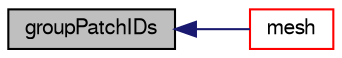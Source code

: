 digraph "groupPatchIDs"
{
  bgcolor="transparent";
  edge [fontname="FreeSans",fontsize="10",labelfontname="FreeSans",labelfontsize="10"];
  node [fontname="FreeSans",fontsize="10",shape=record];
  rankdir="LR";
  Node4194 [label="groupPatchIDs",height=0.2,width=0.4,color="black", fillcolor="grey75", style="filled", fontcolor="black"];
  Node4194 -> Node4195 [dir="back",color="midnightblue",fontsize="10",style="solid",fontname="FreeSans"];
  Node4195 [label="mesh",height=0.2,width=0.4,color="red",URL="$a27402.html#ae78c91f8ff731c07ccc4351d9fe861ba",tooltip="Return the mesh reference. "];
}
